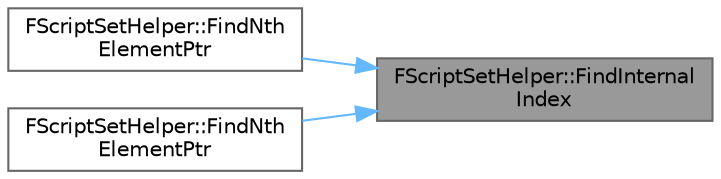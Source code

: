 digraph "FScriptSetHelper::FindInternalIndex"
{
 // INTERACTIVE_SVG=YES
 // LATEX_PDF_SIZE
  bgcolor="transparent";
  edge [fontname=Helvetica,fontsize=10,labelfontname=Helvetica,labelfontsize=10];
  node [fontname=Helvetica,fontsize=10,shape=box,height=0.2,width=0.4];
  rankdir="RL";
  Node1 [id="Node000001",label="FScriptSetHelper::FindInternal\lIndex",height=0.2,width=0.4,color="gray40", fillcolor="grey60", style="filled", fontcolor="black",tooltip="Sets have gaps in their indices, so this function translates a logical index (ie."];
  Node1 -> Node2 [id="edge1_Node000001_Node000002",dir="back",color="steelblue1",style="solid",tooltip=" "];
  Node2 [id="Node000002",label="FScriptSetHelper::FindNth\lElementPtr",height=0.2,width=0.4,color="grey40", fillcolor="white", style="filled",URL="$df/d52/classFScriptSetHelper.html#a995203b0924b6eb2e406e4db78d0ae2f",tooltip="Returns a uint8 pointer to the the Nth valid element in the set (skipping invalid entries)."];
  Node1 -> Node3 [id="edge2_Node000001_Node000003",dir="back",color="steelblue1",style="solid",tooltip=" "];
  Node3 [id="Node000003",label="FScriptSetHelper::FindNth\lElementPtr",height=0.2,width=0.4,color="grey40", fillcolor="white", style="filled",URL="$df/d52/classFScriptSetHelper.html#afd021ac84dbf2b5e87360884615b7ca2",tooltip="Returns a uint8 pointer to the the Nth valid element in the set (skipping invalid entries)."];
}
